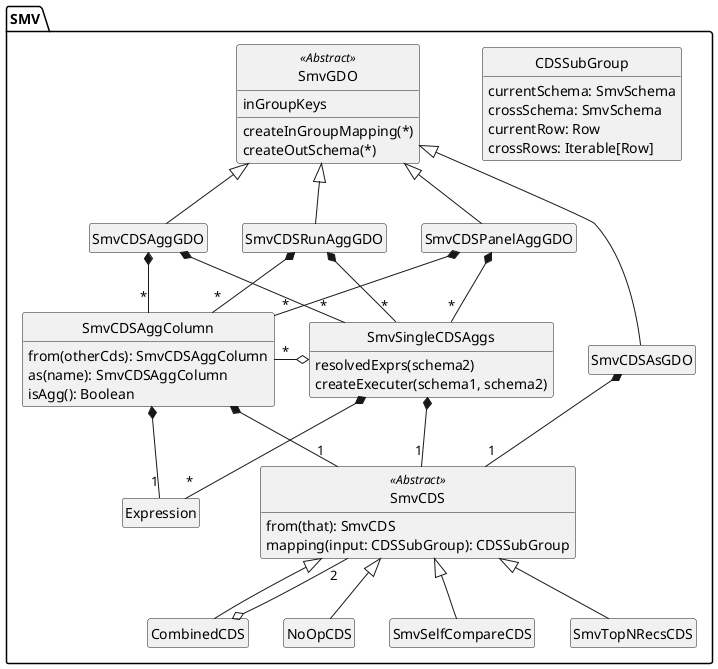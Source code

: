 @startuml
hide empty methods
hide empty fields
hide circle



package SMV {
  class CDSSubGroup {
    currentSchema: SmvSchema
    crossSchema: SmvSchema
    currentRow: Row
    crossRows: Iterable[Row]
  }
    
  class SmvCDS <<Abstract>> {
    from(that): SmvCDS
    mapping(input: CDSSubGroup): CDSSubGroup
  }
  
  class CombinedCDS extends SmvCDS 
  class NoOpCDS extends SmvCDS
  
  CombinedCDS o-- "2" SmvCDS
  
  class SmvCDSAggColumn{
    from(otherCds): SmvCDSAggColumn
    as(name): SmvCDSAggColumn
    isAgg(): Boolean
  }
  
  SmvCDSAggColumn *-- "1" Expression
  SmvCDSAggColumn *-- "1" SmvCDS
  
  class SmvSelfCompareCDS extends SmvCDS
  class SmvTopNRecsCDS extends SmvCDS
  
  class SmvSingleCDSAggs{
    resolvedExprs(schema2)
    createExecuter(schema1, schema2)
  }
  
  SmvSingleCDSAggs o-L- "*" SmvCDSAggColumn
  SmvSingleCDSAggs *-- "*" Expression
  SmvSingleCDSAggs *-- "1" SmvCDS
  
  class SmvGDO <<Abstract>> {
    inGroupKeys
    createInGroupMapping(*)
    createOutSchema(*)
  }
  
  class SmvCDSAggGDO extends SmvGDO
  SmvCDSAggGDO *-- "*" SmvCDSAggColumn
  SmvCDSAggGDO *-- "*" SmvSingleCDSAggs
  
  class SmvCDSRunAggGDO extends SmvGDO
  SmvCDSRunAggGDO *-- "*" SmvCDSAggColumn
  SmvCDSRunAggGDO *-- "*" SmvSingleCDSAggs
  
  class SmvCDSPanelAggGDO extends SmvGDO
  SmvCDSPanelAggGDO *-- "*" SmvCDSAggColumn
  SmvCDSPanelAggGDO *-- "*" SmvSingleCDSAggs
  
  class SmvCDSAsGDO extends SmvGDO
  
  SmvCDSAsGDO *-- "1" SmvCDS
  
}

@enduml